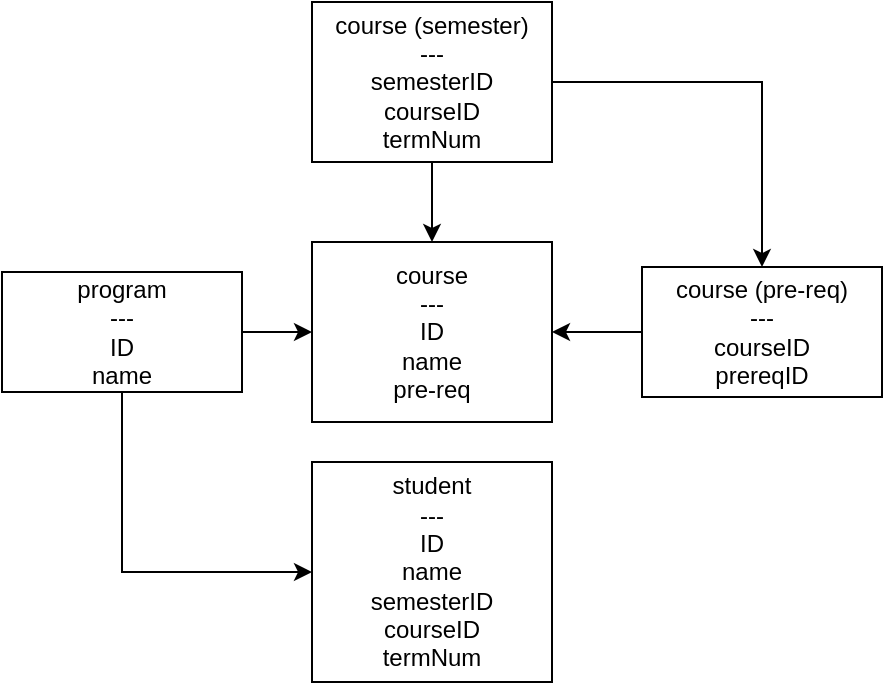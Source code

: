 <mxfile version="16.6.1" type="device"><diagram id="Z3cbRDwlq25p1xv-dyJX" name="Page-1"><mxGraphModel dx="1103" dy="582" grid="1" gridSize="10" guides="1" tooltips="1" connect="1" arrows="1" fold="1" page="1" pageScale="1" pageWidth="850" pageHeight="1100" math="0" shadow="0"><root><mxCell id="0"/><mxCell id="1" parent="0"/><mxCell id="9VSufwI4MX-SntTL7FJ2-18" value="" style="edgeStyle=orthogonalEdgeStyle;rounded=0;orthogonalLoop=1;jettySize=auto;html=1;" edge="1" parent="1" source="9VSufwI4MX-SntTL7FJ2-8" target="9VSufwI4MX-SntTL7FJ2-10"><mxGeometry relative="1" as="geometry"/></mxCell><mxCell id="9VSufwI4MX-SntTL7FJ2-19" style="edgeStyle=orthogonalEdgeStyle;rounded=0;orthogonalLoop=1;jettySize=auto;html=1;exitX=1;exitY=0.5;exitDx=0;exitDy=0;" edge="1" parent="1" source="9VSufwI4MX-SntTL7FJ2-8" target="9VSufwI4MX-SntTL7FJ2-13"><mxGeometry relative="1" as="geometry"/></mxCell><mxCell id="9VSufwI4MX-SntTL7FJ2-8" value="course (semester)&lt;br&gt;---&lt;br&gt;semesterID&lt;br&gt;courseID&lt;br&gt;termNum" style="rounded=0;whiteSpace=wrap;html=1;" vertex="1" parent="1"><mxGeometry x="365" y="90" width="120" height="80" as="geometry"/></mxCell><mxCell id="9VSufwI4MX-SntTL7FJ2-15" style="edgeStyle=orthogonalEdgeStyle;rounded=0;orthogonalLoop=1;jettySize=auto;html=1;exitX=1;exitY=0.5;exitDx=0;exitDy=0;entryX=0;entryY=0.5;entryDx=0;entryDy=0;" edge="1" parent="1" source="9VSufwI4MX-SntTL7FJ2-9" target="9VSufwI4MX-SntTL7FJ2-10"><mxGeometry relative="1" as="geometry"/></mxCell><mxCell id="9VSufwI4MX-SntTL7FJ2-20" style="edgeStyle=orthogonalEdgeStyle;rounded=0;orthogonalLoop=1;jettySize=auto;html=1;exitX=0.5;exitY=1;exitDx=0;exitDy=0;entryX=0;entryY=0.5;entryDx=0;entryDy=0;" edge="1" parent="1" source="9VSufwI4MX-SntTL7FJ2-9" target="9VSufwI4MX-SntTL7FJ2-11"><mxGeometry relative="1" as="geometry"/></mxCell><mxCell id="9VSufwI4MX-SntTL7FJ2-9" value="program&lt;br&gt;---&lt;br&gt;ID&lt;br&gt;name" style="rounded=0;whiteSpace=wrap;html=1;" vertex="1" parent="1"><mxGeometry x="210" y="225" width="120" height="60" as="geometry"/></mxCell><mxCell id="9VSufwI4MX-SntTL7FJ2-10" value="course&lt;br&gt;---&lt;br&gt;ID&lt;br&gt;name&lt;br&gt;pre-req" style="rounded=0;whiteSpace=wrap;html=1;" vertex="1" parent="1"><mxGeometry x="365" y="210" width="120" height="90" as="geometry"/></mxCell><mxCell id="9VSufwI4MX-SntTL7FJ2-11" value="student&lt;br&gt;---&lt;br&gt;ID&lt;br&gt;name&lt;br&gt;semesterID&lt;br&gt;courseID&lt;br&gt;termNum" style="rounded=0;whiteSpace=wrap;html=1;" vertex="1" parent="1"><mxGeometry x="365" y="320" width="120" height="110" as="geometry"/></mxCell><mxCell id="9VSufwI4MX-SntTL7FJ2-17" value="" style="edgeStyle=orthogonalEdgeStyle;rounded=0;orthogonalLoop=1;jettySize=auto;html=1;" edge="1" parent="1" source="9VSufwI4MX-SntTL7FJ2-13" target="9VSufwI4MX-SntTL7FJ2-10"><mxGeometry relative="1" as="geometry"/></mxCell><mxCell id="9VSufwI4MX-SntTL7FJ2-13" value="course (pre-req)&lt;br&gt;---&lt;br&gt;courseID&lt;br&gt;prereqID" style="rounded=0;whiteSpace=wrap;html=1;" vertex="1" parent="1"><mxGeometry x="530" y="222.5" width="120" height="65" as="geometry"/></mxCell></root></mxGraphModel></diagram></mxfile>